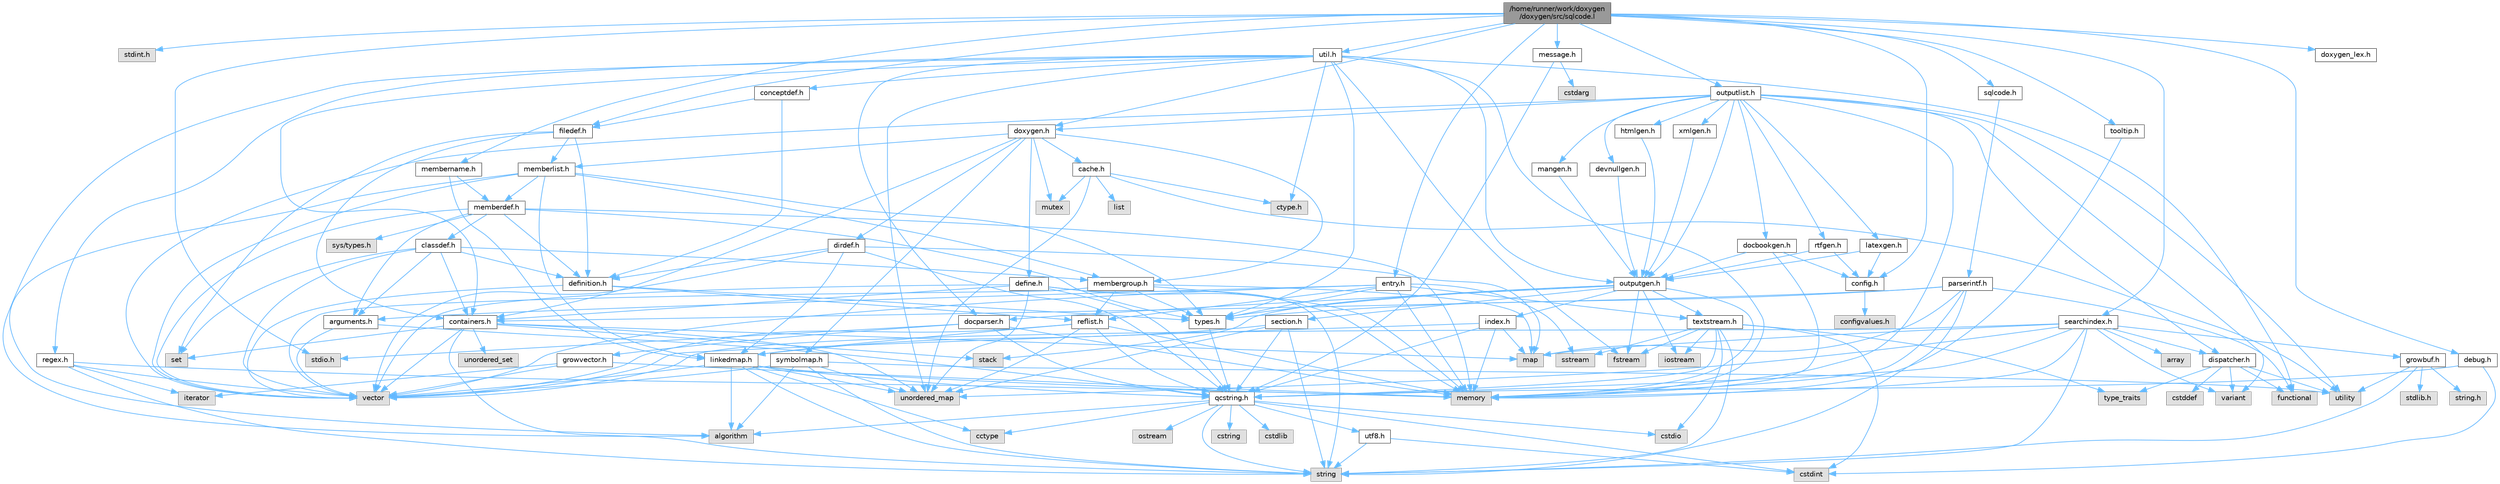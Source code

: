 digraph "/home/runner/work/doxygen/doxygen/src/sqlcode.l"
{
 // INTERACTIVE_SVG=YES
 // LATEX_PDF_SIZE
  bgcolor="transparent";
  edge [fontname=Helvetica,fontsize=10,labelfontname=Helvetica,labelfontsize=10];
  node [fontname=Helvetica,fontsize=10,shape=box,height=0.2,width=0.4];
  Node1 [label="/home/runner/work/doxygen\l/doxygen/src/sqlcode.l",height=0.2,width=0.4,color="gray40", fillcolor="grey60", style="filled", fontcolor="black",tooltip=" "];
  Node1 -> Node2 [color="steelblue1",style="solid"];
  Node2 [label="stdint.h",height=0.2,width=0.4,color="grey60", fillcolor="#E0E0E0", style="filled",tooltip=" "];
  Node1 -> Node3 [color="steelblue1",style="solid"];
  Node3 [label="stdio.h",height=0.2,width=0.4,color="grey60", fillcolor="#E0E0E0", style="filled",tooltip=" "];
  Node1 -> Node4 [color="steelblue1",style="solid"];
  Node4 [label="sqlcode.h",height=0.2,width=0.4,color="grey40", fillcolor="white", style="filled",URL="$d1/db2/sqlcode_8h.html",tooltip=" "];
  Node4 -> Node5 [color="steelblue1",style="solid"];
  Node5 [label="parserintf.h",height=0.2,width=0.4,color="grey40", fillcolor="white", style="filled",URL="$da/d55/parserintf_8h.html",tooltip=" "];
  Node5 -> Node6 [color="steelblue1",style="solid"];
  Node6 [label="functional",height=0.2,width=0.4,color="grey60", fillcolor="#E0E0E0", style="filled",tooltip=" "];
  Node5 -> Node7 [color="steelblue1",style="solid"];
  Node7 [label="memory",height=0.2,width=0.4,color="grey60", fillcolor="#E0E0E0", style="filled",tooltip=" "];
  Node5 -> Node8 [color="steelblue1",style="solid"];
  Node8 [label="map",height=0.2,width=0.4,color="grey60", fillcolor="#E0E0E0", style="filled",tooltip=" "];
  Node5 -> Node9 [color="steelblue1",style="solid"];
  Node9 [label="string",height=0.2,width=0.4,color="grey60", fillcolor="#E0E0E0", style="filled",tooltip=" "];
  Node5 -> Node10 [color="steelblue1",style="solid"];
  Node10 [label="types.h",height=0.2,width=0.4,color="grey40", fillcolor="white", style="filled",URL="$d9/d49/types_8h.html",tooltip="This file contains a number of basic enums and types."];
  Node10 -> Node11 [color="steelblue1",style="solid"];
  Node11 [label="qcstring.h",height=0.2,width=0.4,color="grey40", fillcolor="white", style="filled",URL="$d7/d5c/qcstring_8h.html",tooltip=" "];
  Node11 -> Node9 [color="steelblue1",style="solid"];
  Node11 -> Node12 [color="steelblue1",style="solid"];
  Node12 [label="algorithm",height=0.2,width=0.4,color="grey60", fillcolor="#E0E0E0", style="filled",tooltip=" "];
  Node11 -> Node13 [color="steelblue1",style="solid"];
  Node13 [label="cctype",height=0.2,width=0.4,color="grey60", fillcolor="#E0E0E0", style="filled",tooltip=" "];
  Node11 -> Node14 [color="steelblue1",style="solid"];
  Node14 [label="cstring",height=0.2,width=0.4,color="grey60", fillcolor="#E0E0E0", style="filled",tooltip=" "];
  Node11 -> Node15 [color="steelblue1",style="solid"];
  Node15 [label="cstdio",height=0.2,width=0.4,color="grey60", fillcolor="#E0E0E0", style="filled",tooltip=" "];
  Node11 -> Node16 [color="steelblue1",style="solid"];
  Node16 [label="cstdlib",height=0.2,width=0.4,color="grey60", fillcolor="#E0E0E0", style="filled",tooltip=" "];
  Node11 -> Node17 [color="steelblue1",style="solid"];
  Node17 [label="cstdint",height=0.2,width=0.4,color="grey60", fillcolor="#E0E0E0", style="filled",tooltip=" "];
  Node11 -> Node18 [color="steelblue1",style="solid"];
  Node18 [label="ostream",height=0.2,width=0.4,color="grey60", fillcolor="#E0E0E0", style="filled",tooltip=" "];
  Node11 -> Node19 [color="steelblue1",style="solid"];
  Node19 [label="utf8.h",height=0.2,width=0.4,color="grey40", fillcolor="white", style="filled",URL="$db/d7c/utf8_8h.html",tooltip="Various UTF8 related helper functions."];
  Node19 -> Node17 [color="steelblue1",style="solid"];
  Node19 -> Node9 [color="steelblue1",style="solid"];
  Node5 -> Node20 [color="steelblue1",style="solid"];
  Node20 [label="containers.h",height=0.2,width=0.4,color="grey40", fillcolor="white", style="filled",URL="$d5/d75/containers_8h.html",tooltip=" "];
  Node20 -> Node21 [color="steelblue1",style="solid"];
  Node21 [label="vector",height=0.2,width=0.4,color="grey60", fillcolor="#E0E0E0", style="filled",tooltip=" "];
  Node20 -> Node9 [color="steelblue1",style="solid"];
  Node20 -> Node22 [color="steelblue1",style="solid"];
  Node22 [label="set",height=0.2,width=0.4,color="grey60", fillcolor="#E0E0E0", style="filled",tooltip=" "];
  Node20 -> Node8 [color="steelblue1",style="solid"];
  Node20 -> Node23 [color="steelblue1",style="solid"];
  Node23 [label="unordered_set",height=0.2,width=0.4,color="grey60", fillcolor="#E0E0E0", style="filled",tooltip=" "];
  Node20 -> Node24 [color="steelblue1",style="solid"];
  Node24 [label="unordered_map",height=0.2,width=0.4,color="grey60", fillcolor="#E0E0E0", style="filled",tooltip=" "];
  Node20 -> Node25 [color="steelblue1",style="solid"];
  Node25 [label="stack",height=0.2,width=0.4,color="grey60", fillcolor="#E0E0E0", style="filled",tooltip=" "];
  Node1 -> Node26 [color="steelblue1",style="solid"];
  Node26 [label="entry.h",height=0.2,width=0.4,color="grey40", fillcolor="white", style="filled",URL="$d1/dc6/entry_8h.html",tooltip=" "];
  Node26 -> Node21 [color="steelblue1",style="solid"];
  Node26 -> Node7 [color="steelblue1",style="solid"];
  Node26 -> Node27 [color="steelblue1",style="solid"];
  Node27 [label="sstream",height=0.2,width=0.4,color="grey60", fillcolor="#E0E0E0", style="filled",tooltip=" "];
  Node26 -> Node10 [color="steelblue1",style="solid"];
  Node26 -> Node28 [color="steelblue1",style="solid"];
  Node28 [label="arguments.h",height=0.2,width=0.4,color="grey40", fillcolor="white", style="filled",URL="$df/d9b/arguments_8h.html",tooltip=" "];
  Node28 -> Node21 [color="steelblue1",style="solid"];
  Node28 -> Node11 [color="steelblue1",style="solid"];
  Node26 -> Node29 [color="steelblue1",style="solid"];
  Node29 [label="reflist.h",height=0.2,width=0.4,color="grey40", fillcolor="white", style="filled",URL="$d1/d02/reflist_8h.html",tooltip=" "];
  Node29 -> Node21 [color="steelblue1",style="solid"];
  Node29 -> Node24 [color="steelblue1",style="solid"];
  Node29 -> Node7 [color="steelblue1",style="solid"];
  Node29 -> Node11 [color="steelblue1",style="solid"];
  Node29 -> Node30 [color="steelblue1",style="solid"];
  Node30 [label="linkedmap.h",height=0.2,width=0.4,color="grey40", fillcolor="white", style="filled",URL="$da/de1/linkedmap_8h.html",tooltip=" "];
  Node30 -> Node24 [color="steelblue1",style="solid"];
  Node30 -> Node21 [color="steelblue1",style="solid"];
  Node30 -> Node7 [color="steelblue1",style="solid"];
  Node30 -> Node9 [color="steelblue1",style="solid"];
  Node30 -> Node12 [color="steelblue1",style="solid"];
  Node30 -> Node13 [color="steelblue1",style="solid"];
  Node30 -> Node11 [color="steelblue1",style="solid"];
  Node26 -> Node31 [color="steelblue1",style="solid"];
  Node31 [label="textstream.h",height=0.2,width=0.4,color="grey40", fillcolor="white", style="filled",URL="$d4/d7d/textstream_8h.html",tooltip=" "];
  Node31 -> Node9 [color="steelblue1",style="solid"];
  Node31 -> Node32 [color="steelblue1",style="solid"];
  Node32 [label="iostream",height=0.2,width=0.4,color="grey60", fillcolor="#E0E0E0", style="filled",tooltip=" "];
  Node31 -> Node27 [color="steelblue1",style="solid"];
  Node31 -> Node17 [color="steelblue1",style="solid"];
  Node31 -> Node15 [color="steelblue1",style="solid"];
  Node31 -> Node33 [color="steelblue1",style="solid"];
  Node33 [label="fstream",height=0.2,width=0.4,color="grey60", fillcolor="#E0E0E0", style="filled",tooltip=" "];
  Node31 -> Node34 [color="steelblue1",style="solid"];
  Node34 [label="type_traits",height=0.2,width=0.4,color="grey60", fillcolor="#E0E0E0", style="filled",tooltip=" "];
  Node31 -> Node11 [color="steelblue1",style="solid"];
  Node1 -> Node35 [color="steelblue1",style="solid"];
  Node35 [label="doxygen.h",height=0.2,width=0.4,color="grey40", fillcolor="white", style="filled",URL="$d1/da1/doxygen_8h.html",tooltip=" "];
  Node35 -> Node36 [color="steelblue1",style="solid"];
  Node36 [label="mutex",height=0.2,width=0.4,color="grey60", fillcolor="#E0E0E0", style="filled",tooltip=" "];
  Node35 -> Node20 [color="steelblue1",style="solid"];
  Node35 -> Node37 [color="steelblue1",style="solid"];
  Node37 [label="membergroup.h",height=0.2,width=0.4,color="grey40", fillcolor="white", style="filled",URL="$d9/d11/membergroup_8h.html",tooltip=" "];
  Node37 -> Node21 [color="steelblue1",style="solid"];
  Node37 -> Node8 [color="steelblue1",style="solid"];
  Node37 -> Node7 [color="steelblue1",style="solid"];
  Node37 -> Node10 [color="steelblue1",style="solid"];
  Node37 -> Node29 [color="steelblue1",style="solid"];
  Node35 -> Node38 [color="steelblue1",style="solid"];
  Node38 [label="dirdef.h",height=0.2,width=0.4,color="grey40", fillcolor="white", style="filled",URL="$d6/d15/dirdef_8h.html",tooltip=" "];
  Node38 -> Node21 [color="steelblue1",style="solid"];
  Node38 -> Node8 [color="steelblue1",style="solid"];
  Node38 -> Node11 [color="steelblue1",style="solid"];
  Node38 -> Node30 [color="steelblue1",style="solid"];
  Node38 -> Node39 [color="steelblue1",style="solid"];
  Node39 [label="definition.h",height=0.2,width=0.4,color="grey40", fillcolor="white", style="filled",URL="$df/da1/definition_8h.html",tooltip=" "];
  Node39 -> Node21 [color="steelblue1",style="solid"];
  Node39 -> Node10 [color="steelblue1",style="solid"];
  Node39 -> Node29 [color="steelblue1",style="solid"];
  Node35 -> Node40 [color="steelblue1",style="solid"];
  Node40 [label="memberlist.h",height=0.2,width=0.4,color="grey40", fillcolor="white", style="filled",URL="$dd/d78/memberlist_8h.html",tooltip=" "];
  Node40 -> Node21 [color="steelblue1",style="solid"];
  Node40 -> Node12 [color="steelblue1",style="solid"];
  Node40 -> Node41 [color="steelblue1",style="solid"];
  Node41 [label="memberdef.h",height=0.2,width=0.4,color="grey40", fillcolor="white", style="filled",URL="$d4/d46/memberdef_8h.html",tooltip=" "];
  Node41 -> Node21 [color="steelblue1",style="solid"];
  Node41 -> Node7 [color="steelblue1",style="solid"];
  Node41 -> Node42 [color="steelblue1",style="solid"];
  Node42 [label="sys/types.h",height=0.2,width=0.4,color="grey60", fillcolor="#E0E0E0", style="filled",tooltip=" "];
  Node41 -> Node10 [color="steelblue1",style="solid"];
  Node41 -> Node39 [color="steelblue1",style="solid"];
  Node41 -> Node28 [color="steelblue1",style="solid"];
  Node41 -> Node43 [color="steelblue1",style="solid"];
  Node43 [label="classdef.h",height=0.2,width=0.4,color="grey40", fillcolor="white", style="filled",URL="$d1/da6/classdef_8h.html",tooltip=" "];
  Node43 -> Node21 [color="steelblue1",style="solid"];
  Node43 -> Node22 [color="steelblue1",style="solid"];
  Node43 -> Node20 [color="steelblue1",style="solid"];
  Node43 -> Node39 [color="steelblue1",style="solid"];
  Node43 -> Node28 [color="steelblue1",style="solid"];
  Node43 -> Node37 [color="steelblue1",style="solid"];
  Node40 -> Node30 [color="steelblue1",style="solid"];
  Node40 -> Node10 [color="steelblue1",style="solid"];
  Node40 -> Node37 [color="steelblue1",style="solid"];
  Node35 -> Node44 [color="steelblue1",style="solid"];
  Node44 [label="define.h",height=0.2,width=0.4,color="grey40", fillcolor="white", style="filled",URL="$df/d67/define_8h.html",tooltip=" "];
  Node44 -> Node21 [color="steelblue1",style="solid"];
  Node44 -> Node7 [color="steelblue1",style="solid"];
  Node44 -> Node9 [color="steelblue1",style="solid"];
  Node44 -> Node24 [color="steelblue1",style="solid"];
  Node44 -> Node11 [color="steelblue1",style="solid"];
  Node44 -> Node20 [color="steelblue1",style="solid"];
  Node35 -> Node45 [color="steelblue1",style="solid"];
  Node45 [label="cache.h",height=0.2,width=0.4,color="grey40", fillcolor="white", style="filled",URL="$d3/d26/cache_8h.html",tooltip=" "];
  Node45 -> Node46 [color="steelblue1",style="solid"];
  Node46 [label="list",height=0.2,width=0.4,color="grey60", fillcolor="#E0E0E0", style="filled",tooltip=" "];
  Node45 -> Node24 [color="steelblue1",style="solid"];
  Node45 -> Node36 [color="steelblue1",style="solid"];
  Node45 -> Node47 [color="steelblue1",style="solid"];
  Node47 [label="utility",height=0.2,width=0.4,color="grey60", fillcolor="#E0E0E0", style="filled",tooltip=" "];
  Node45 -> Node48 [color="steelblue1",style="solid"];
  Node48 [label="ctype.h",height=0.2,width=0.4,color="grey60", fillcolor="#E0E0E0", style="filled",tooltip=" "];
  Node35 -> Node49 [color="steelblue1",style="solid"];
  Node49 [label="symbolmap.h",height=0.2,width=0.4,color="grey40", fillcolor="white", style="filled",URL="$d7/ddd/symbolmap_8h.html",tooltip=" "];
  Node49 -> Node12 [color="steelblue1",style="solid"];
  Node49 -> Node24 [color="steelblue1",style="solid"];
  Node49 -> Node21 [color="steelblue1",style="solid"];
  Node49 -> Node9 [color="steelblue1",style="solid"];
  Node49 -> Node47 [color="steelblue1",style="solid"];
  Node1 -> Node50 [color="steelblue1",style="solid"];
  Node50 [label="outputlist.h",height=0.2,width=0.4,color="grey40", fillcolor="white", style="filled",URL="$d2/db9/outputlist_8h.html",tooltip=" "];
  Node50 -> Node47 [color="steelblue1",style="solid"];
  Node50 -> Node21 [color="steelblue1",style="solid"];
  Node50 -> Node7 [color="steelblue1",style="solid"];
  Node50 -> Node51 [color="steelblue1",style="solid"];
  Node51 [label="variant",height=0.2,width=0.4,color="grey60", fillcolor="#E0E0E0", style="filled",tooltip=" "];
  Node50 -> Node52 [color="steelblue1",style="solid"];
  Node52 [label="outputgen.h",height=0.2,width=0.4,color="grey40", fillcolor="white", style="filled",URL="$df/d06/outputgen_8h.html",tooltip=" "];
  Node52 -> Node7 [color="steelblue1",style="solid"];
  Node52 -> Node25 [color="steelblue1",style="solid"];
  Node52 -> Node32 [color="steelblue1",style="solid"];
  Node52 -> Node33 [color="steelblue1",style="solid"];
  Node52 -> Node10 [color="steelblue1",style="solid"];
  Node52 -> Node53 [color="steelblue1",style="solid"];
  Node53 [label="index.h",height=0.2,width=0.4,color="grey40", fillcolor="white", style="filled",URL="$d1/db5/index_8h.html",tooltip=" "];
  Node53 -> Node7 [color="steelblue1",style="solid"];
  Node53 -> Node21 [color="steelblue1",style="solid"];
  Node53 -> Node8 [color="steelblue1",style="solid"];
  Node53 -> Node11 [color="steelblue1",style="solid"];
  Node52 -> Node54 [color="steelblue1",style="solid"];
  Node54 [label="section.h",height=0.2,width=0.4,color="grey40", fillcolor="white", style="filled",URL="$d1/d2a/section_8h.html",tooltip=" "];
  Node54 -> Node9 [color="steelblue1",style="solid"];
  Node54 -> Node24 [color="steelblue1",style="solid"];
  Node54 -> Node11 [color="steelblue1",style="solid"];
  Node54 -> Node30 [color="steelblue1",style="solid"];
  Node52 -> Node31 [color="steelblue1",style="solid"];
  Node52 -> Node55 [color="steelblue1",style="solid"];
  Node55 [label="docparser.h",height=0.2,width=0.4,color="grey40", fillcolor="white", style="filled",URL="$de/d9c/docparser_8h.html",tooltip=" "];
  Node55 -> Node3 [color="steelblue1",style="solid"];
  Node55 -> Node7 [color="steelblue1",style="solid"];
  Node55 -> Node11 [color="steelblue1",style="solid"];
  Node55 -> Node56 [color="steelblue1",style="solid"];
  Node56 [label="growvector.h",height=0.2,width=0.4,color="grey40", fillcolor="white", style="filled",URL="$d7/d50/growvector_8h.html",tooltip=" "];
  Node56 -> Node21 [color="steelblue1",style="solid"];
  Node56 -> Node7 [color="steelblue1",style="solid"];
  Node56 -> Node57 [color="steelblue1",style="solid"];
  Node57 [label="iterator",height=0.2,width=0.4,color="grey60", fillcolor="#E0E0E0", style="filled",tooltip=" "];
  Node50 -> Node35 [color="steelblue1",style="solid"];
  Node50 -> Node58 [color="steelblue1",style="solid"];
  Node58 [label="dispatcher.h",height=0.2,width=0.4,color="grey40", fillcolor="white", style="filled",URL="$da/d73/dispatcher_8h.html",tooltip=" "];
  Node58 -> Node59 [color="steelblue1",style="solid"];
  Node59 [label="cstddef",height=0.2,width=0.4,color="grey60", fillcolor="#E0E0E0", style="filled",tooltip=" "];
  Node58 -> Node47 [color="steelblue1",style="solid"];
  Node58 -> Node6 [color="steelblue1",style="solid"];
  Node58 -> Node51 [color="steelblue1",style="solid"];
  Node58 -> Node34 [color="steelblue1",style="solid"];
  Node50 -> Node60 [color="steelblue1",style="solid"];
  Node60 [label="htmlgen.h",height=0.2,width=0.4,color="grey40", fillcolor="white", style="filled",URL="$d8/d56/htmlgen_8h.html",tooltip=" "];
  Node60 -> Node52 [color="steelblue1",style="solid"];
  Node50 -> Node61 [color="steelblue1",style="solid"];
  Node61 [label="latexgen.h",height=0.2,width=0.4,color="grey40", fillcolor="white", style="filled",URL="$d6/d9c/latexgen_8h.html",tooltip=" "];
  Node61 -> Node62 [color="steelblue1",style="solid"];
  Node62 [label="config.h",height=0.2,width=0.4,color="grey40", fillcolor="white", style="filled",URL="$db/d16/config_8h.html",tooltip=" "];
  Node62 -> Node63 [color="steelblue1",style="solid"];
  Node63 [label="configvalues.h",height=0.2,width=0.4,color="grey60", fillcolor="#E0E0E0", style="filled",tooltip=" "];
  Node61 -> Node52 [color="steelblue1",style="solid"];
  Node50 -> Node64 [color="steelblue1",style="solid"];
  Node64 [label="rtfgen.h",height=0.2,width=0.4,color="grey40", fillcolor="white", style="filled",URL="$d4/daa/rtfgen_8h.html",tooltip=" "];
  Node64 -> Node62 [color="steelblue1",style="solid"];
  Node64 -> Node52 [color="steelblue1",style="solid"];
  Node50 -> Node65 [color="steelblue1",style="solid"];
  Node65 [label="mangen.h",height=0.2,width=0.4,color="grey40", fillcolor="white", style="filled",URL="$da/dc0/mangen_8h.html",tooltip=" "];
  Node65 -> Node52 [color="steelblue1",style="solid"];
  Node50 -> Node66 [color="steelblue1",style="solid"];
  Node66 [label="docbookgen.h",height=0.2,width=0.4,color="grey40", fillcolor="white", style="filled",URL="$de/dea/docbookgen_8h.html",tooltip=" "];
  Node66 -> Node7 [color="steelblue1",style="solid"];
  Node66 -> Node62 [color="steelblue1",style="solid"];
  Node66 -> Node52 [color="steelblue1",style="solid"];
  Node50 -> Node67 [color="steelblue1",style="solid"];
  Node67 [label="xmlgen.h",height=0.2,width=0.4,color="grey40", fillcolor="white", style="filled",URL="$d9/d67/xmlgen_8h.html",tooltip=" "];
  Node67 -> Node52 [color="steelblue1",style="solid"];
  Node50 -> Node68 [color="steelblue1",style="solid"];
  Node68 [label="devnullgen.h",height=0.2,width=0.4,color="grey40", fillcolor="white", style="filled",URL="$d8/de5/devnullgen_8h.html",tooltip=" "];
  Node68 -> Node52 [color="steelblue1",style="solid"];
  Node1 -> Node69 [color="steelblue1",style="solid"];
  Node69 [label="util.h",height=0.2,width=0.4,color="grey40", fillcolor="white", style="filled",URL="$d8/d3c/util_8h.html",tooltip="A bunch of utility functions."];
  Node69 -> Node7 [color="steelblue1",style="solid"];
  Node69 -> Node24 [color="steelblue1",style="solid"];
  Node69 -> Node12 [color="steelblue1",style="solid"];
  Node69 -> Node6 [color="steelblue1",style="solid"];
  Node69 -> Node33 [color="steelblue1",style="solid"];
  Node69 -> Node48 [color="steelblue1",style="solid"];
  Node69 -> Node10 [color="steelblue1",style="solid"];
  Node69 -> Node55 [color="steelblue1",style="solid"];
  Node69 -> Node20 [color="steelblue1",style="solid"];
  Node69 -> Node52 [color="steelblue1",style="solid"];
  Node69 -> Node70 [color="steelblue1",style="solid"];
  Node70 [label="regex.h",height=0.2,width=0.4,color="grey40", fillcolor="white", style="filled",URL="$d1/d21/regex_8h.html",tooltip=" "];
  Node70 -> Node7 [color="steelblue1",style="solid"];
  Node70 -> Node9 [color="steelblue1",style="solid"];
  Node70 -> Node21 [color="steelblue1",style="solid"];
  Node70 -> Node57 [color="steelblue1",style="solid"];
  Node69 -> Node71 [color="steelblue1",style="solid"];
  Node71 [label="conceptdef.h",height=0.2,width=0.4,color="grey40", fillcolor="white", style="filled",URL="$da/df1/conceptdef_8h.html",tooltip=" "];
  Node71 -> Node39 [color="steelblue1",style="solid"];
  Node71 -> Node72 [color="steelblue1",style="solid"];
  Node72 [label="filedef.h",height=0.2,width=0.4,color="grey40", fillcolor="white", style="filled",URL="$d4/d3a/filedef_8h.html",tooltip=" "];
  Node72 -> Node22 [color="steelblue1",style="solid"];
  Node72 -> Node39 [color="steelblue1",style="solid"];
  Node72 -> Node40 [color="steelblue1",style="solid"];
  Node72 -> Node20 [color="steelblue1",style="solid"];
  Node1 -> Node73 [color="steelblue1",style="solid"];
  Node73 [label="membername.h",height=0.2,width=0.4,color="grey40", fillcolor="white", style="filled",URL="$d7/dfc/membername_8h.html",tooltip=" "];
  Node73 -> Node41 [color="steelblue1",style="solid"];
  Node73 -> Node30 [color="steelblue1",style="solid"];
  Node1 -> Node74 [color="steelblue1",style="solid"];
  Node74 [label="searchindex.h",height=0.2,width=0.4,color="grey40", fillcolor="white", style="filled",URL="$de/d07/searchindex_8h.html",tooltip="Web server based search engine."];
  Node74 -> Node7 [color="steelblue1",style="solid"];
  Node74 -> Node21 [color="steelblue1",style="solid"];
  Node74 -> Node8 [color="steelblue1",style="solid"];
  Node74 -> Node24 [color="steelblue1",style="solid"];
  Node74 -> Node9 [color="steelblue1",style="solid"];
  Node74 -> Node75 [color="steelblue1",style="solid"];
  Node75 [label="array",height=0.2,width=0.4,color="grey60", fillcolor="#E0E0E0", style="filled",tooltip=" "];
  Node74 -> Node51 [color="steelblue1",style="solid"];
  Node74 -> Node11 [color="steelblue1",style="solid"];
  Node74 -> Node76 [color="steelblue1",style="solid"];
  Node76 [label="growbuf.h",height=0.2,width=0.4,color="grey40", fillcolor="white", style="filled",URL="$dd/d72/growbuf_8h.html",tooltip=" "];
  Node76 -> Node47 [color="steelblue1",style="solid"];
  Node76 -> Node77 [color="steelblue1",style="solid"];
  Node77 [label="stdlib.h",height=0.2,width=0.4,color="grey60", fillcolor="#E0E0E0", style="filled",tooltip=" "];
  Node76 -> Node78 [color="steelblue1",style="solid"];
  Node78 [label="string.h",height=0.2,width=0.4,color="grey60", fillcolor="#E0E0E0", style="filled",tooltip=" "];
  Node76 -> Node9 [color="steelblue1",style="solid"];
  Node74 -> Node58 [color="steelblue1",style="solid"];
  Node1 -> Node62 [color="steelblue1",style="solid"];
  Node1 -> Node72 [color="steelblue1",style="solid"];
  Node1 -> Node79 [color="steelblue1",style="solid"];
  Node79 [label="tooltip.h",height=0.2,width=0.4,color="grey40", fillcolor="white", style="filled",URL="$db/d83/tooltip_8h.html",tooltip=" "];
  Node79 -> Node7 [color="steelblue1",style="solid"];
  Node1 -> Node80 [color="steelblue1",style="solid"];
  Node80 [label="message.h",height=0.2,width=0.4,color="grey40", fillcolor="white", style="filled",URL="$d2/d0d/message_8h.html",tooltip=" "];
  Node80 -> Node81 [color="steelblue1",style="solid"];
  Node81 [label="cstdarg",height=0.2,width=0.4,color="grey60", fillcolor="#E0E0E0", style="filled",tooltip=" "];
  Node80 -> Node11 [color="steelblue1",style="solid"];
  Node1 -> Node82 [color="steelblue1",style="solid"];
  Node82 [label="debug.h",height=0.2,width=0.4,color="grey40", fillcolor="white", style="filled",URL="$db/d16/debug_8h.html",tooltip=" "];
  Node82 -> Node17 [color="steelblue1",style="solid"];
  Node82 -> Node11 [color="steelblue1",style="solid"];
  Node1 -> Node83 [color="steelblue1",style="solid"];
  Node83 [label="doxygen_lex.h",height=0.2,width=0.4,color="grey40", fillcolor="white", style="filled",URL="$d6/da5/doxygen__lex_8h.html",tooltip=" "];
}
